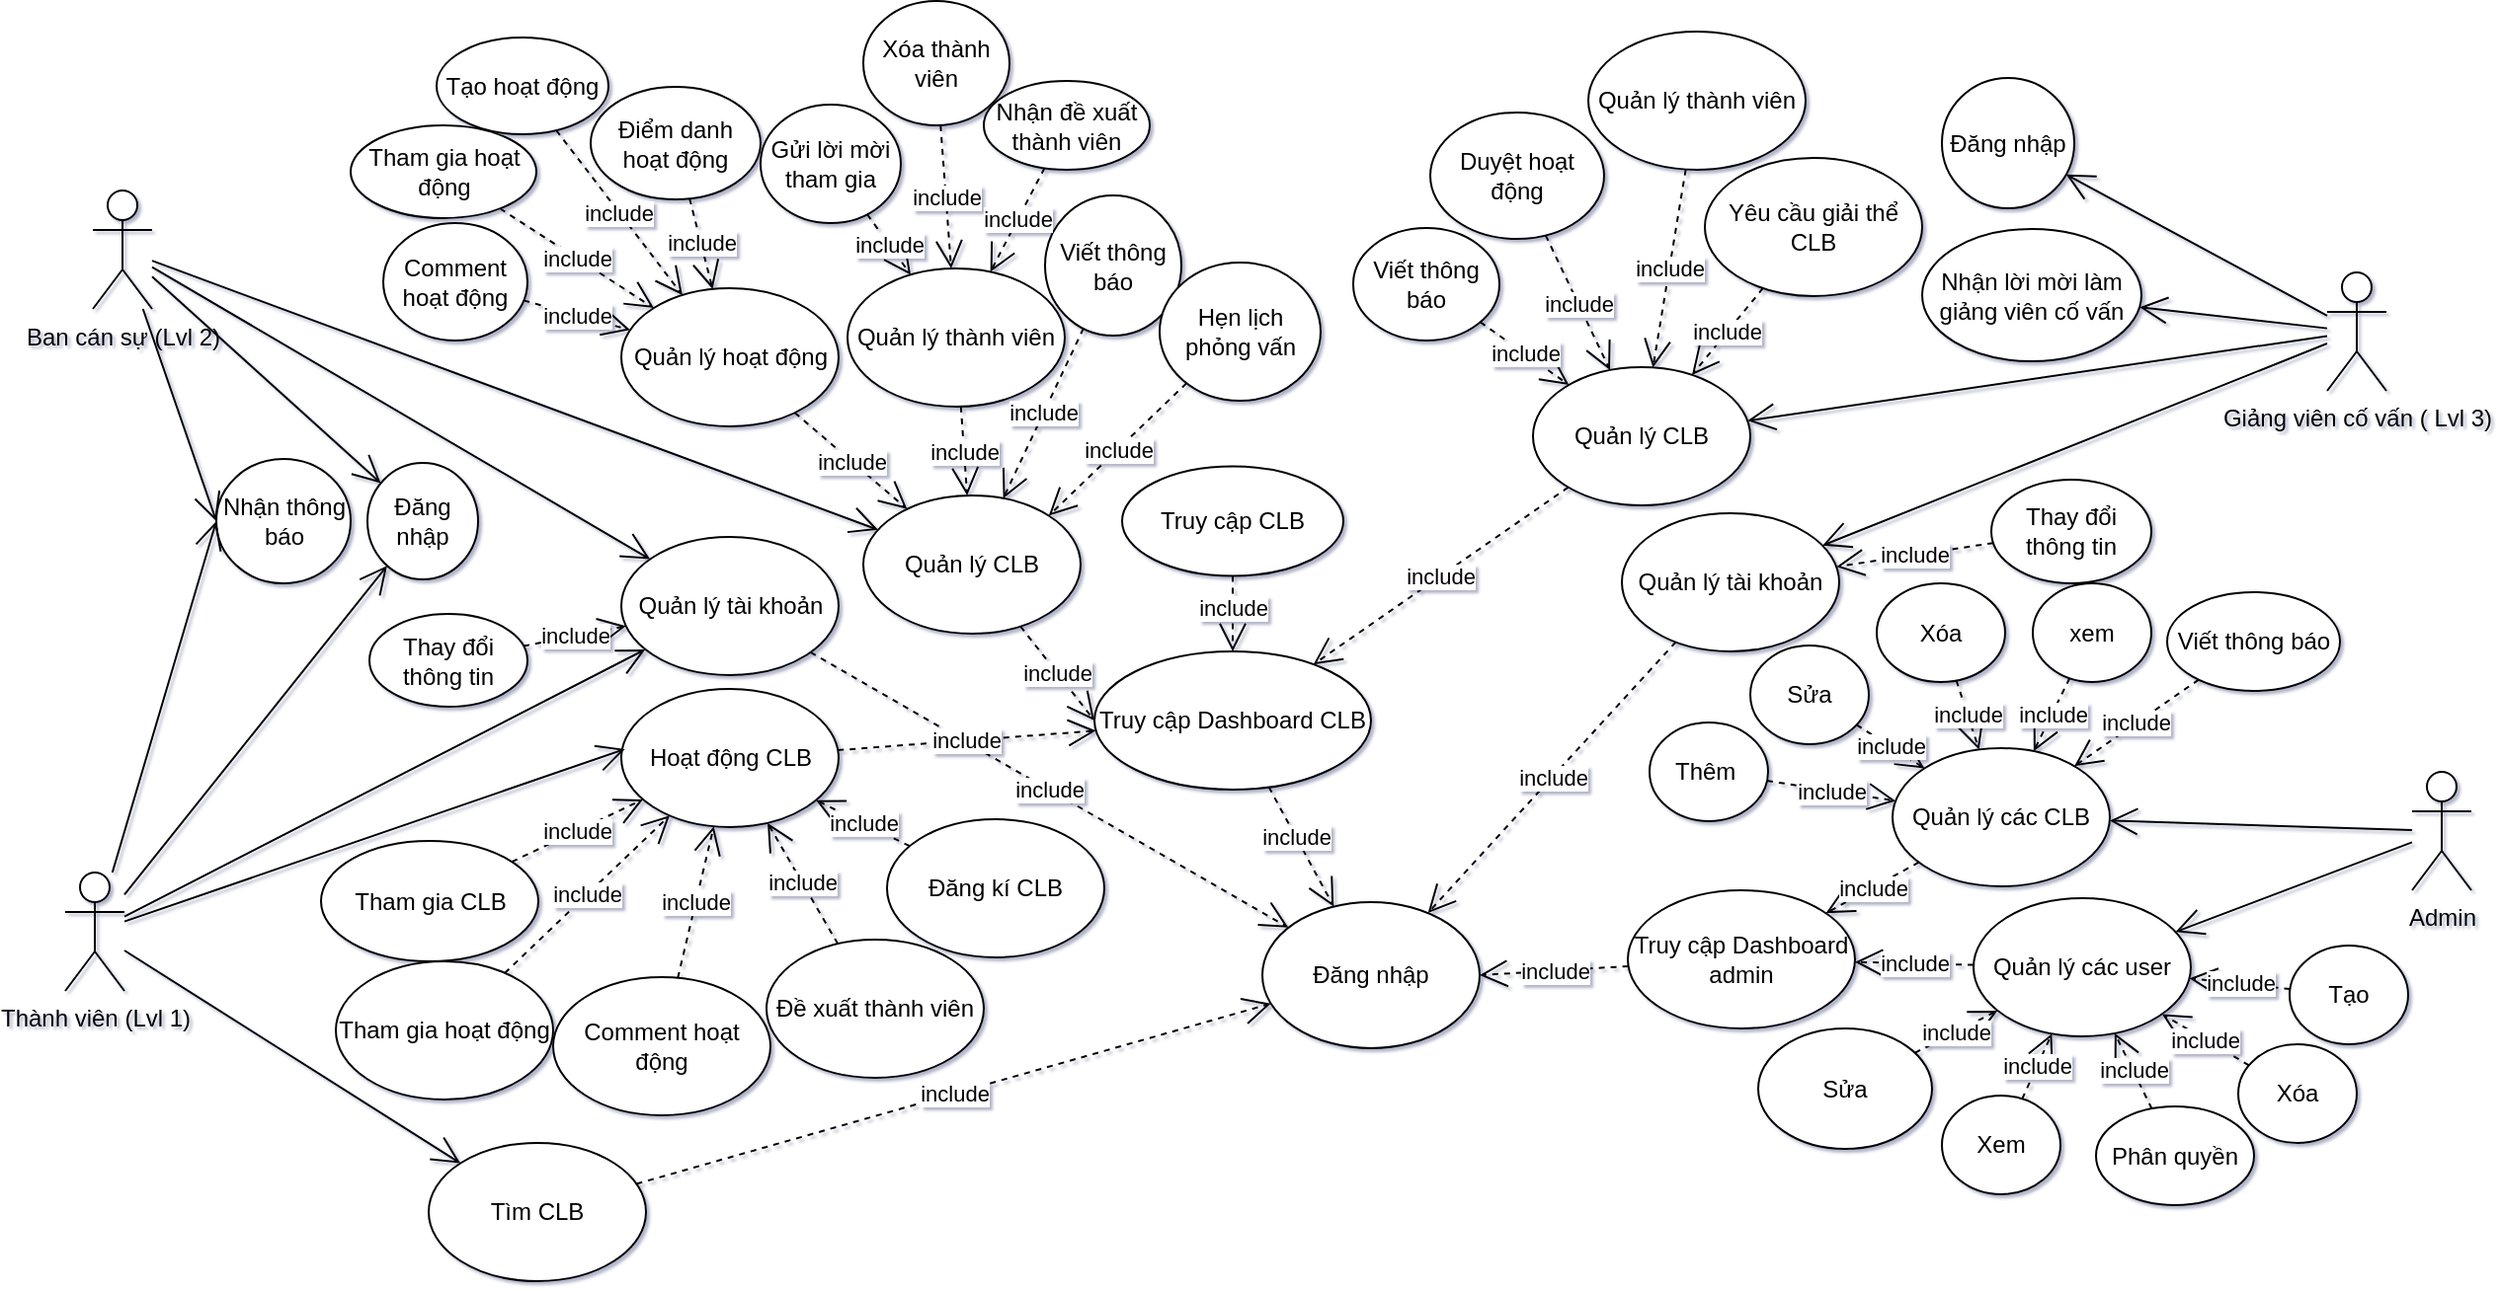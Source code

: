 <mxfile version="24.0.7" type="github">
  <diagram name="Trang-1" id="RL06Z-CkQ_VNJCv6R80n">
    <mxGraphModel dx="1664" dy="755" grid="0" gridSize="10" guides="1" tooltips="1" connect="1" arrows="1" fold="1" page="0" pageScale="1" pageWidth="827" pageHeight="1169" math="0" shadow="1">
      <root>
        <mxCell id="0" />
        <mxCell id="1" parent="0" />
        <mxCell id="jrErk-Fa7ahGrEmsjVKU-372" value="Thành viên (Lvl 1)" style="shape=umlActor;verticalLabelPosition=bottom;verticalAlign=top;html=1;outlineConnect=0;" parent="1" vertex="1">
          <mxGeometry x="147" y="718" width="30" height="60" as="geometry" />
        </mxCell>
        <mxCell id="jrErk-Fa7ahGrEmsjVKU-373" value="Ban cán sự (Lvl 2)" style="shape=umlActor;verticalLabelPosition=bottom;verticalAlign=top;html=1;outlineConnect=0;" parent="1" vertex="1">
          <mxGeometry x="161" y="372.5" width="30" height="60" as="geometry" />
        </mxCell>
        <mxCell id="jrErk-Fa7ahGrEmsjVKU-374" value="Giảng viên cố vấn ( Lvl 3)" style="shape=umlActor;verticalLabelPosition=bottom;verticalAlign=top;html=1;outlineConnect=0;" parent="1" vertex="1">
          <mxGeometry x="1292" y="414" width="30" height="60" as="geometry" />
        </mxCell>
        <mxCell id="jrErk-Fa7ahGrEmsjVKU-375" value="Admin" style="shape=umlActor;verticalLabelPosition=bottom;verticalAlign=top;html=1;outlineConnect=0;" parent="1" vertex="1">
          <mxGeometry x="1335" y="667" width="30" height="60" as="geometry" />
        </mxCell>
        <mxCell id="jrErk-Fa7ahGrEmsjVKU-376" value="Quản lý tài khoản" style="ellipse;whiteSpace=wrap;html=1;" parent="1" vertex="1">
          <mxGeometry x="428.5" y="548" width="110" height="70" as="geometry" />
        </mxCell>
        <mxCell id="jrErk-Fa7ahGrEmsjVKU-377" value="Tham gia hoạt động" style="ellipse;whiteSpace=wrap;html=1;" parent="1" vertex="1">
          <mxGeometry x="284" y="763" width="110" height="70" as="geometry" />
        </mxCell>
        <mxCell id="jrErk-Fa7ahGrEmsjVKU-378" value="Tham gia CLB" style="ellipse;whiteSpace=wrap;html=1;" parent="1" vertex="1">
          <mxGeometry x="276.5" y="702" width="110" height="61" as="geometry" />
        </mxCell>
        <mxCell id="jrErk-Fa7ahGrEmsjVKU-379" value="Đăng kí CLB" style="ellipse;whiteSpace=wrap;html=1;" parent="1" vertex="1">
          <mxGeometry x="563" y="691" width="110" height="70" as="geometry" />
        </mxCell>
        <mxCell id="jrErk-Fa7ahGrEmsjVKU-380" value="Đăng nhập" style="ellipse;whiteSpace=wrap;html=1;" parent="1" vertex="1">
          <mxGeometry x="753" y="733" width="110" height="74" as="geometry" />
        </mxCell>
        <mxCell id="jrErk-Fa7ahGrEmsjVKU-381" value="Quản lý các CLB" style="ellipse;whiteSpace=wrap;html=1;" parent="1" vertex="1">
          <mxGeometry x="1072" y="655" width="110" height="70" as="geometry" />
        </mxCell>
        <mxCell id="jrErk-Fa7ahGrEmsjVKU-382" value="Thêm&amp;nbsp;" style="ellipse;whiteSpace=wrap;html=1;" parent="1" vertex="1">
          <mxGeometry x="949" y="642" width="60" height="50" as="geometry" />
        </mxCell>
        <mxCell id="jrErk-Fa7ahGrEmsjVKU-383" value="Sửa" style="ellipse;whiteSpace=wrap;html=1;" parent="1" vertex="1">
          <mxGeometry x="1000" y="603" width="60" height="50" as="geometry" />
        </mxCell>
        <mxCell id="jrErk-Fa7ahGrEmsjVKU-384" value="Xóa" style="ellipse;whiteSpace=wrap;html=1;" parent="1" vertex="1">
          <mxGeometry x="1064" y="571.5" width="65" height="50" as="geometry" />
        </mxCell>
        <mxCell id="jrErk-Fa7ahGrEmsjVKU-385" value="include" style="endArrow=open;endSize=12;dashed=1;html=1;rounded=0;" parent="1" source="jrErk-Fa7ahGrEmsjVKU-383" target="jrErk-Fa7ahGrEmsjVKU-381" edge="1">
          <mxGeometry width="160" relative="1" as="geometry">
            <mxPoint x="1010" y="535" as="sourcePoint" />
            <mxPoint x="1170" y="535" as="targetPoint" />
          </mxGeometry>
        </mxCell>
        <mxCell id="jrErk-Fa7ahGrEmsjVKU-386" value="include" style="endArrow=open;endSize=12;dashed=1;html=1;rounded=0;" parent="1" source="jrErk-Fa7ahGrEmsjVKU-382" target="jrErk-Fa7ahGrEmsjVKU-381" edge="1">
          <mxGeometry width="160" relative="1" as="geometry">
            <mxPoint x="1330" y="525" as="sourcePoint" />
            <mxPoint x="1356" y="595" as="targetPoint" />
          </mxGeometry>
        </mxCell>
        <mxCell id="jrErk-Fa7ahGrEmsjVKU-387" value="include" style="endArrow=open;endSize=12;dashed=1;html=1;rounded=0;" parent="1" source="jrErk-Fa7ahGrEmsjVKU-384" target="jrErk-Fa7ahGrEmsjVKU-381" edge="1">
          <mxGeometry width="160" relative="1" as="geometry">
            <mxPoint x="1415" y="565" as="sourcePoint" />
            <mxPoint x="1400" y="625" as="targetPoint" />
          </mxGeometry>
        </mxCell>
        <mxCell id="jrErk-Fa7ahGrEmsjVKU-388" value="Quản lý các user" style="ellipse;whiteSpace=wrap;html=1;" parent="1" vertex="1">
          <mxGeometry x="1113" y="731" width="110" height="70" as="geometry" />
        </mxCell>
        <mxCell id="jrErk-Fa7ahGrEmsjVKU-389" value="Xem" style="ellipse;whiteSpace=wrap;html=1;" parent="1" vertex="1">
          <mxGeometry x="1097" y="831" width="60" height="50" as="geometry" />
        </mxCell>
        <mxCell id="jrErk-Fa7ahGrEmsjVKU-390" value="Phân quyền" style="ellipse;whiteSpace=wrap;html=1;" parent="1" vertex="1">
          <mxGeometry x="1175" y="836.5" width="80" height="50" as="geometry" />
        </mxCell>
        <mxCell id="jrErk-Fa7ahGrEmsjVKU-391" value="Sửa" style="ellipse;whiteSpace=wrap;html=1;" parent="1" vertex="1">
          <mxGeometry x="1004" y="797" width="88" height="61" as="geometry" />
        </mxCell>
        <mxCell id="jrErk-Fa7ahGrEmsjVKU-392" value="xem" style="ellipse;whiteSpace=wrap;html=1;" parent="1" vertex="1">
          <mxGeometry x="1143" y="571.5" width="60" height="50" as="geometry" />
        </mxCell>
        <mxCell id="jrErk-Fa7ahGrEmsjVKU-393" value="include" style="endArrow=open;endSize=12;dashed=1;html=1;rounded=0;" parent="1" source="jrErk-Fa7ahGrEmsjVKU-392" target="jrErk-Fa7ahGrEmsjVKU-381" edge="1">
          <mxGeometry width="160" relative="1" as="geometry">
            <mxPoint x="1183.35" y="576.75" as="sourcePoint" />
            <mxPoint x="1216.35" y="639.75" as="targetPoint" />
          </mxGeometry>
        </mxCell>
        <mxCell id="jrErk-Fa7ahGrEmsjVKU-394" value="include" style="endArrow=open;endSize=12;dashed=1;html=1;rounded=0;" parent="1" source="jrErk-Fa7ahGrEmsjVKU-391" target="jrErk-Fa7ahGrEmsjVKU-388" edge="1">
          <mxGeometry width="160" relative="1" as="geometry">
            <mxPoint x="1247.5" y="935" as="sourcePoint" />
            <mxPoint x="1357.51" y="969.99" as="targetPoint" />
          </mxGeometry>
        </mxCell>
        <mxCell id="jrErk-Fa7ahGrEmsjVKU-395" value="include" style="endArrow=open;endSize=12;dashed=1;html=1;rounded=0;" parent="1" source="jrErk-Fa7ahGrEmsjVKU-389" target="jrErk-Fa7ahGrEmsjVKU-388" edge="1">
          <mxGeometry width="160" relative="1" as="geometry">
            <mxPoint x="1357.29" y="1024.68" as="sourcePoint" />
            <mxPoint x="1402.5" y="980" as="targetPoint" />
          </mxGeometry>
        </mxCell>
        <mxCell id="jrErk-Fa7ahGrEmsjVKU-396" value="include" style="endArrow=open;endSize=12;dashed=1;html=1;rounded=0;" parent="1" source="jrErk-Fa7ahGrEmsjVKU-390" target="jrErk-Fa7ahGrEmsjVKU-388" edge="1">
          <mxGeometry width="160" relative="1" as="geometry">
            <mxPoint x="1432.5" y="1024.68" as="sourcePoint" />
            <mxPoint x="1295" y="939" as="targetPoint" />
          </mxGeometry>
        </mxCell>
        <mxCell id="jrErk-Fa7ahGrEmsjVKU-397" value="Viết thông báo" style="ellipse;whiteSpace=wrap;html=1;" parent="1" vertex="1">
          <mxGeometry x="1211" y="576" width="87.5" height="50" as="geometry" />
        </mxCell>
        <mxCell id="jrErk-Fa7ahGrEmsjVKU-398" value="include" style="endArrow=open;endSize=12;dashed=1;html=1;rounded=0;" parent="1" source="jrErk-Fa7ahGrEmsjVKU-397" target="jrErk-Fa7ahGrEmsjVKU-381" edge="1">
          <mxGeometry width="160" relative="1" as="geometry">
            <mxPoint x="1070.93" y="910.37" as="sourcePoint" />
            <mxPoint x="1019.93" y="865.37" as="targetPoint" />
          </mxGeometry>
        </mxCell>
        <mxCell id="jrErk-Fa7ahGrEmsjVKU-399" value="Quản lý tài khoản" style="ellipse;whiteSpace=wrap;html=1;" parent="1" vertex="1">
          <mxGeometry x="935" y="536" width="110" height="70" as="geometry" />
        </mxCell>
        <mxCell id="jrErk-Fa7ahGrEmsjVKU-400" value="Nhận thông báo" style="ellipse;whiteSpace=wrap;html=1;" parent="1" vertex="1">
          <mxGeometry x="223.5" y="508.5" width="68" height="63" as="geometry" />
        </mxCell>
        <mxCell id="jrErk-Fa7ahGrEmsjVKU-401" value="Viết thông báo" style="ellipse;whiteSpace=wrap;html=1;direction=south;" parent="1" vertex="1">
          <mxGeometry x="643" y="375" width="69" height="71" as="geometry" />
        </mxCell>
        <mxCell id="jrErk-Fa7ahGrEmsjVKU-402" value="Xóa" style="ellipse;whiteSpace=wrap;html=1;" parent="1" vertex="1">
          <mxGeometry x="1247" y="805" width="60" height="50" as="geometry" />
        </mxCell>
        <mxCell id="jrErk-Fa7ahGrEmsjVKU-403" value="include" style="endArrow=open;endSize=12;dashed=1;html=1;rounded=0;" parent="1" source="jrErk-Fa7ahGrEmsjVKU-402" target="jrErk-Fa7ahGrEmsjVKU-388" edge="1">
          <mxGeometry width="160" relative="1" as="geometry">
            <mxPoint x="1537.5" y="985" as="sourcePoint" />
            <mxPoint x="1447.49" y="969.99" as="targetPoint" />
          </mxGeometry>
        </mxCell>
        <mxCell id="jrErk-Fa7ahGrEmsjVKU-404" value="include" style="endArrow=open;endSize=12;dashed=1;html=1;rounded=0;" parent="1" source="jrErk-Fa7ahGrEmsjVKU-379" target="jrErk-Fa7ahGrEmsjVKU-454" edge="1">
          <mxGeometry width="160" relative="1" as="geometry">
            <mxPoint x="464.11" y="1019" as="sourcePoint" />
            <mxPoint x="574" y="869" as="targetPoint" />
          </mxGeometry>
        </mxCell>
        <mxCell id="jrErk-Fa7ahGrEmsjVKU-405" value="include" style="endArrow=open;endSize=12;dashed=1;html=1;rounded=0;" parent="1" source="jrErk-Fa7ahGrEmsjVKU-381" target="jrErk-Fa7ahGrEmsjVKU-479" edge="1">
          <mxGeometry width="160" relative="1" as="geometry">
            <mxPoint x="1153" y="510" as="sourcePoint" />
            <mxPoint x="790" y="465" as="targetPoint" />
          </mxGeometry>
        </mxCell>
        <mxCell id="jrErk-Fa7ahGrEmsjVKU-406" value="include" style="endArrow=open;endSize=12;dashed=1;html=1;rounded=0;" parent="1" source="jrErk-Fa7ahGrEmsjVKU-388" target="jrErk-Fa7ahGrEmsjVKU-479" edge="1">
          <mxGeometry width="160" relative="1" as="geometry">
            <mxPoint x="1093" y="800" as="sourcePoint" />
            <mxPoint x="840" y="880" as="targetPoint" />
          </mxGeometry>
        </mxCell>
        <mxCell id="jrErk-Fa7ahGrEmsjVKU-409" value="include" style="endArrow=open;endSize=12;dashed=1;html=1;rounded=0;" parent="1" source="jrErk-Fa7ahGrEmsjVKU-399" target="jrErk-Fa7ahGrEmsjVKU-380" edge="1">
          <mxGeometry width="160" relative="1" as="geometry">
            <mxPoint x="819.89" y="805" as="sourcePoint" />
            <mxPoint x="750" y="700" as="targetPoint" />
          </mxGeometry>
        </mxCell>
        <mxCell id="jrErk-Fa7ahGrEmsjVKU-410" value="include" style="endArrow=open;endSize=12;dashed=1;html=1;rounded=0;" parent="1" source="jrErk-Fa7ahGrEmsjVKU-376" target="jrErk-Fa7ahGrEmsjVKU-380" edge="1">
          <mxGeometry width="160" relative="1" as="geometry">
            <mxPoint x="581.11" y="489.75" as="sourcePoint" />
            <mxPoint x="640.476" y="372.081" as="targetPoint" />
          </mxGeometry>
        </mxCell>
        <mxCell id="jrErk-Fa7ahGrEmsjVKU-411" value="Đăng nhập" style="ellipse;whiteSpace=wrap;html=1;" parent="1" vertex="1">
          <mxGeometry x="300" y="510.5" width="56" height="59" as="geometry" />
        </mxCell>
        <mxCell id="jrErk-Fa7ahGrEmsjVKU-412" value="Tìm CLB" style="ellipse;whiteSpace=wrap;html=1;" parent="1" vertex="1">
          <mxGeometry x="331" y="855" width="110" height="70" as="geometry" />
        </mxCell>
        <mxCell id="jrErk-Fa7ahGrEmsjVKU-413" value="Đề xuất thành viên" style="ellipse;whiteSpace=wrap;html=1;" parent="1" vertex="1">
          <mxGeometry x="502" y="752" width="110" height="70" as="geometry" />
        </mxCell>
        <mxCell id="jrErk-Fa7ahGrEmsjVKU-414" value="Hẹn lịch phỏng vấn" style="ellipse;whiteSpace=wrap;html=1;" parent="1" vertex="1">
          <mxGeometry x="701" y="409" width="81.5" height="70" as="geometry" />
        </mxCell>
        <mxCell id="jrErk-Fa7ahGrEmsjVKU-415" value="Quản lý thành viên" style="ellipse;whiteSpace=wrap;html=1;" parent="1" vertex="1">
          <mxGeometry x="918" y="292" width="110" height="70" as="geometry" />
        </mxCell>
        <mxCell id="jrErk-Fa7ahGrEmsjVKU-417" value="Yêu cầu giải thể CLB" style="ellipse;whiteSpace=wrap;html=1;" parent="1" vertex="1">
          <mxGeometry x="977" y="356" width="110" height="70" as="geometry" />
        </mxCell>
        <mxCell id="jrErk-Fa7ahGrEmsjVKU-418" value="Thay đổi thông tin" style="ellipse;whiteSpace=wrap;html=1;" parent="1" vertex="1">
          <mxGeometry x="301" y="587" width="80" height="47" as="geometry" />
        </mxCell>
        <mxCell id="jrErk-Fa7ahGrEmsjVKU-419" value="Quản lý CLB" style="ellipse;whiteSpace=wrap;html=1;" parent="1" vertex="1">
          <mxGeometry x="890" y="462" width="110" height="70" as="geometry" />
        </mxCell>
        <mxCell id="jrErk-Fa7ahGrEmsjVKU-420" value="include" style="endArrow=open;endSize=12;dashed=1;html=1;rounded=0;" parent="1" source="jrErk-Fa7ahGrEmsjVKU-417" target="jrErk-Fa7ahGrEmsjVKU-419" edge="1">
          <mxGeometry width="160" relative="1" as="geometry">
            <mxPoint x="772.5" y="115" as="sourcePoint" />
            <mxPoint x="882.5" y="65" as="targetPoint" />
          </mxGeometry>
        </mxCell>
        <mxCell id="jrErk-Fa7ahGrEmsjVKU-421" value="Nhận lời mời làm giảng viên cố vấn" style="ellipse;whiteSpace=wrap;html=1;" parent="1" vertex="1">
          <mxGeometry x="1087" y="392" width="111" height="67" as="geometry" />
        </mxCell>
        <mxCell id="jrErk-Fa7ahGrEmsjVKU-422" value="include" style="endArrow=open;endSize=12;dashed=1;html=1;rounded=0;" parent="1" source="Hee2Yrm5XwE1Mw0rOQRy-3" target="jrErk-Fa7ahGrEmsjVKU-419" edge="1">
          <mxGeometry width="160" relative="1" as="geometry">
            <mxPoint x="880.197" y="379.269" as="sourcePoint" />
            <mxPoint x="892.5" y="-55" as="targetPoint" />
          </mxGeometry>
        </mxCell>
        <mxCell id="jrErk-Fa7ahGrEmsjVKU-423" value="include" style="endArrow=open;endSize=12;dashed=1;html=1;rounded=0;" parent="1" source="jrErk-Fa7ahGrEmsjVKU-415" target="jrErk-Fa7ahGrEmsjVKU-419" edge="1">
          <mxGeometry width="160" relative="1" as="geometry">
            <mxPoint x="762.5" y="-29.98" as="sourcePoint" />
            <mxPoint x="892.5" y="-104.98" as="targetPoint" />
          </mxGeometry>
        </mxCell>
        <mxCell id="jrErk-Fa7ahGrEmsjVKU-424" value="" style="endArrow=open;endFill=1;endSize=12;html=1;rounded=0;" parent="1" source="jrErk-Fa7ahGrEmsjVKU-372" target="jrErk-Fa7ahGrEmsjVKU-412" edge="1">
          <mxGeometry width="160" relative="1" as="geometry">
            <mxPoint x="74" y="754" as="sourcePoint" />
            <mxPoint x="304" y="754" as="targetPoint" />
          </mxGeometry>
        </mxCell>
        <mxCell id="jrErk-Fa7ahGrEmsjVKU-429" value="" style="endArrow=open;endFill=1;endSize=12;html=1;rounded=0;" parent="1" source="jrErk-Fa7ahGrEmsjVKU-372" target="jrErk-Fa7ahGrEmsjVKU-411" edge="1">
          <mxGeometry width="160" relative="1" as="geometry">
            <mxPoint x="74" y="754" as="sourcePoint" />
            <mxPoint x="241" y="981.17" as="targetPoint" />
          </mxGeometry>
        </mxCell>
        <mxCell id="jrErk-Fa7ahGrEmsjVKU-430" value="" style="endArrow=open;endFill=1;endSize=12;html=1;rounded=0;entryX=0;entryY=0.5;entryDx=0;entryDy=0;" parent="1" source="jrErk-Fa7ahGrEmsjVKU-372" target="jrErk-Fa7ahGrEmsjVKU-400" edge="1">
          <mxGeometry width="160" relative="1" as="geometry">
            <mxPoint x="180" y="350" as="sourcePoint" />
            <mxPoint x="266" y="565" as="targetPoint" />
          </mxGeometry>
        </mxCell>
        <mxCell id="jrErk-Fa7ahGrEmsjVKU-431" value="" style="endArrow=open;endFill=1;endSize=12;html=1;rounded=0;" parent="1" source="jrErk-Fa7ahGrEmsjVKU-373" target="jrErk-Fa7ahGrEmsjVKU-411" edge="1">
          <mxGeometry width="160" relative="1" as="geometry">
            <mxPoint x="190" y="820" as="sourcePoint" />
            <mxPoint x="332" y="546" as="targetPoint" />
          </mxGeometry>
        </mxCell>
        <mxCell id="jrErk-Fa7ahGrEmsjVKU-432" value="" style="endArrow=open;endFill=1;endSize=12;html=1;rounded=0;entryX=0;entryY=0.5;entryDx=0;entryDy=0;" parent="1" source="jrErk-Fa7ahGrEmsjVKU-373" target="jrErk-Fa7ahGrEmsjVKU-400" edge="1">
          <mxGeometry width="160" relative="1" as="geometry">
            <mxPoint x="71" y="439.5" as="sourcePoint" />
            <mxPoint x="171" y="229.5" as="targetPoint" />
          </mxGeometry>
        </mxCell>
        <mxCell id="jrErk-Fa7ahGrEmsjVKU-433" value="" style="endArrow=open;endFill=1;endSize=12;html=1;rounded=0;" parent="1" source="jrErk-Fa7ahGrEmsjVKU-373" target="jrErk-Fa7ahGrEmsjVKU-376" edge="1">
          <mxGeometry width="160" relative="1" as="geometry">
            <mxPoint x="71" y="439.5" as="sourcePoint" />
            <mxPoint x="161" y="392" as="targetPoint" />
          </mxGeometry>
        </mxCell>
        <mxCell id="jrErk-Fa7ahGrEmsjVKU-434" value="" style="endArrow=open;endFill=1;endSize=12;html=1;rounded=0;" parent="1" source="jrErk-Fa7ahGrEmsjVKU-374" target="jrErk-Fa7ahGrEmsjVKU-419" edge="1">
          <mxGeometry width="160" relative="1" as="geometry">
            <mxPoint x="532.5" y="20" as="sourcePoint" />
            <mxPoint x="1190.0" y="135" as="targetPoint" />
          </mxGeometry>
        </mxCell>
        <mxCell id="jrErk-Fa7ahGrEmsjVKU-435" value="" style="endArrow=open;endFill=1;endSize=12;html=1;rounded=0;" parent="1" source="jrErk-Fa7ahGrEmsjVKU-374" target="jrErk-Fa7ahGrEmsjVKU-421" edge="1">
          <mxGeometry width="160" relative="1" as="geometry">
            <mxPoint x="542.5" y="15" as="sourcePoint" />
            <mxPoint x="652.5" y="125" as="targetPoint" />
          </mxGeometry>
        </mxCell>
        <mxCell id="jrErk-Fa7ahGrEmsjVKU-436" value="include" style="endArrow=open;endSize=12;dashed=1;html=1;rounded=0;" parent="1" source="jrErk-Fa7ahGrEmsjVKU-378" target="jrErk-Fa7ahGrEmsjVKU-454" edge="1">
          <mxGeometry width="160" relative="1" as="geometry">
            <mxPoint x="424" y="734" as="sourcePoint" />
            <mxPoint x="592" y="1071" as="targetPoint" />
          </mxGeometry>
        </mxCell>
        <mxCell id="jrErk-Fa7ahGrEmsjVKU-437" value="Quản lý CLB" style="ellipse;whiteSpace=wrap;html=1;" parent="1" vertex="1">
          <mxGeometry x="551" y="527" width="110" height="70" as="geometry" />
        </mxCell>
        <mxCell id="jrErk-Fa7ahGrEmsjVKU-438" value="Xóa thành viên" style="ellipse;whiteSpace=wrap;html=1;" parent="1" vertex="1">
          <mxGeometry x="551" y="276.5" width="74" height="63" as="geometry" />
        </mxCell>
        <mxCell id="jrErk-Fa7ahGrEmsjVKU-439" value="include" style="endArrow=open;endSize=12;dashed=1;html=1;rounded=0;entryX=0;entryY=0.5;entryDx=0;entryDy=0;" parent="1" source="jrErk-Fa7ahGrEmsjVKU-437" target="jrErk-Fa7ahGrEmsjVKU-472" edge="1">
          <mxGeometry width="160" relative="1" as="geometry">
            <mxPoint x="443.5" y="349.5" as="sourcePoint" />
            <mxPoint x="591" y="293" as="targetPoint" />
          </mxGeometry>
        </mxCell>
        <mxCell id="jrErk-Fa7ahGrEmsjVKU-440" value="include" style="endArrow=open;endSize=12;dashed=1;html=1;rounded=0;" parent="1" source="jrErk-Fa7ahGrEmsjVKU-438" target="jrErk-Fa7ahGrEmsjVKU-453" edge="1">
          <mxGeometry width="160" relative="1" as="geometry">
            <mxPoint x="-81.52" y="580.86" as="sourcePoint" />
            <mxPoint x="246.45" y="706.11" as="targetPoint" />
          </mxGeometry>
        </mxCell>
        <mxCell id="jrErk-Fa7ahGrEmsjVKU-441" value="include" style="endArrow=open;endSize=12;dashed=1;html=1;rounded=0;" parent="1" source="jrErk-Fa7ahGrEmsjVKU-453" target="jrErk-Fa7ahGrEmsjVKU-437" edge="1">
          <mxGeometry x="0.008" width="160" relative="1" as="geometry">
            <mxPoint x="289.35" y="658.3" as="sourcePoint" />
            <mxPoint x="231" y="639.01" as="targetPoint" />
            <mxPoint as="offset" />
          </mxGeometry>
        </mxCell>
        <mxCell id="jrErk-Fa7ahGrEmsjVKU-442" value="include" style="endArrow=open;endSize=12;dashed=1;html=1;rounded=0;entryX=1;entryY=0;entryDx=0;entryDy=0;" parent="1" source="jrErk-Fa7ahGrEmsjVKU-414" target="jrErk-Fa7ahGrEmsjVKU-437" edge="1">
          <mxGeometry width="160" relative="1" as="geometry">
            <mxPoint x="299.89" y="719.25" as="sourcePoint" />
            <mxPoint x="330" y="649.5" as="targetPoint" />
          </mxGeometry>
        </mxCell>
        <mxCell id="jrErk-Fa7ahGrEmsjVKU-443" value="include" style="endArrow=open;endSize=12;dashed=1;html=1;rounded=0;" parent="1" source="jrErk-Fa7ahGrEmsjVKU-401" target="jrErk-Fa7ahGrEmsjVKU-437" edge="1">
          <mxGeometry width="160" relative="1" as="geometry">
            <mxPoint x="248.37" y="718.1" as="sourcePoint" />
            <mxPoint x="261.37" y="674.1" as="targetPoint" />
          </mxGeometry>
        </mxCell>
        <mxCell id="jrErk-Fa7ahGrEmsjVKU-444" value="include" style="endArrow=open;endSize=12;dashed=1;html=1;rounded=0;" parent="1" source="jrErk-Fa7ahGrEmsjVKU-450" target="jrErk-Fa7ahGrEmsjVKU-453" edge="1">
          <mxGeometry width="160" relative="1" as="geometry">
            <mxPoint x="-19.0" y="759.5" as="sourcePoint" />
            <mxPoint x="231.49" y="706.88" as="targetPoint" />
          </mxGeometry>
        </mxCell>
        <mxCell id="jrErk-Fa7ahGrEmsjVKU-445" value="" style="endArrow=open;endFill=1;endSize=12;html=1;rounded=0;" parent="1" source="jrErk-Fa7ahGrEmsjVKU-373" target="jrErk-Fa7ahGrEmsjVKU-437" edge="1">
          <mxGeometry width="160" relative="1" as="geometry">
            <mxPoint x="71" y="439.5" as="sourcePoint" />
            <mxPoint x="191" y="339.5" as="targetPoint" />
          </mxGeometry>
        </mxCell>
        <mxCell id="jrErk-Fa7ahGrEmsjVKU-446" value="include" style="endArrow=open;endSize=12;dashed=1;html=1;rounded=0;" parent="1" source="jrErk-Fa7ahGrEmsjVKU-418" target="jrErk-Fa7ahGrEmsjVKU-376" edge="1">
          <mxGeometry width="160" relative="1" as="geometry">
            <mxPoint x="290.98" y="351.96" as="sourcePoint" />
            <mxPoint x="574.98" y="259.96" as="targetPoint" />
          </mxGeometry>
        </mxCell>
        <mxCell id="jrErk-Fa7ahGrEmsjVKU-447" value="Tạo hoạt động" style="ellipse;whiteSpace=wrap;html=1;" parent="1" vertex="1">
          <mxGeometry x="335" y="295" width="87" height="49" as="geometry" />
        </mxCell>
        <mxCell id="jrErk-Fa7ahGrEmsjVKU-448" value="include" style="endArrow=open;endSize=12;dashed=1;html=1;rounded=0;" parent="1" source="jrErk-Fa7ahGrEmsjVKU-457" target="jrErk-Fa7ahGrEmsjVKU-437" edge="1">
          <mxGeometry width="160" relative="1" as="geometry">
            <mxPoint x="361" y="584.5" as="sourcePoint" />
            <mxPoint x="262.5" y="657.5" as="targetPoint" />
          </mxGeometry>
        </mxCell>
        <mxCell id="jrErk-Fa7ahGrEmsjVKU-449" value="" style="endArrow=open;endFill=1;endSize=12;html=1;rounded=0;" parent="1" source="jrErk-Fa7ahGrEmsjVKU-372" target="jrErk-Fa7ahGrEmsjVKU-376" edge="1">
          <mxGeometry width="160" relative="1" as="geometry">
            <mxPoint x="180" y="350" as="sourcePoint" />
            <mxPoint x="310" y="630" as="targetPoint" />
          </mxGeometry>
        </mxCell>
        <mxCell id="jrErk-Fa7ahGrEmsjVKU-450" value="Nhận đề xuất thành viên" style="ellipse;whiteSpace=wrap;html=1;" parent="1" vertex="1">
          <mxGeometry x="612" y="317" width="84" height="45" as="geometry" />
        </mxCell>
        <mxCell id="jrErk-Fa7ahGrEmsjVKU-451" value="Gửi lời mời tham gia" style="ellipse;whiteSpace=wrap;html=1;" parent="1" vertex="1">
          <mxGeometry x="499" y="329" width="71" height="60" as="geometry" />
        </mxCell>
        <mxCell id="jrErk-Fa7ahGrEmsjVKU-452" value="include" style="endArrow=open;endSize=12;dashed=1;html=1;rounded=0;" parent="1" source="jrErk-Fa7ahGrEmsjVKU-451" target="jrErk-Fa7ahGrEmsjVKU-453" edge="1">
          <mxGeometry width="160" relative="1" as="geometry">
            <mxPoint x="87.52" y="715.81" as="sourcePoint" />
            <mxPoint x="231" y="704.5" as="targetPoint" />
          </mxGeometry>
        </mxCell>
        <mxCell id="jrErk-Fa7ahGrEmsjVKU-453" value="Quản lý thành viên" style="ellipse;whiteSpace=wrap;html=1;" parent="1" vertex="1">
          <mxGeometry x="543" y="412" width="110" height="70" as="geometry" />
        </mxCell>
        <mxCell id="jrErk-Fa7ahGrEmsjVKU-454" value="Hoạt động CLB" style="ellipse;whiteSpace=wrap;html=1;" parent="1" vertex="1">
          <mxGeometry x="428.5" y="625" width="110" height="70" as="geometry" />
        </mxCell>
        <mxCell id="jrErk-Fa7ahGrEmsjVKU-455" value="include" style="endArrow=open;endSize=12;dashed=1;html=1;rounded=0;" parent="1" source="jrErk-Fa7ahGrEmsjVKU-377" target="jrErk-Fa7ahGrEmsjVKU-454" edge="1">
          <mxGeometry width="160" relative="1" as="geometry">
            <mxPoint x="373.5" y="833.99" as="sourcePoint" />
            <mxPoint x="436.5" y="863.99" as="targetPoint" />
          </mxGeometry>
        </mxCell>
        <mxCell id="jrErk-Fa7ahGrEmsjVKU-456" value="include" style="endArrow=open;endSize=12;dashed=1;html=1;rounded=0;" parent="1" source="jrErk-Fa7ahGrEmsjVKU-413" target="jrErk-Fa7ahGrEmsjVKU-454" edge="1">
          <mxGeometry width="160" relative="1" as="geometry">
            <mxPoint x="410.13" y="616.44" as="sourcePoint" />
            <mxPoint x="494.13" y="724.44" as="targetPoint" />
          </mxGeometry>
        </mxCell>
        <mxCell id="jrErk-Fa7ahGrEmsjVKU-457" value="Quản lý hoạt động" style="ellipse;whiteSpace=wrap;html=1;" parent="1" vertex="1">
          <mxGeometry x="428.5" y="422" width="110" height="70" as="geometry" />
        </mxCell>
        <mxCell id="jrErk-Fa7ahGrEmsjVKU-458" value="include" style="endArrow=open;endSize=12;dashed=1;html=1;rounded=0;" parent="1" source="jrErk-Fa7ahGrEmsjVKU-447" target="jrErk-Fa7ahGrEmsjVKU-457" edge="1">
          <mxGeometry width="160" relative="1" as="geometry">
            <mxPoint x="174.49" y="654.5" as="sourcePoint" />
            <mxPoint x="304.49" y="641.5" as="targetPoint" />
          </mxGeometry>
        </mxCell>
        <mxCell id="jrErk-Fa7ahGrEmsjVKU-459" value="Tham gia hoạt động" style="ellipse;whiteSpace=wrap;html=1;" parent="1" vertex="1">
          <mxGeometry x="291.5" y="339.5" width="94" height="47" as="geometry" />
        </mxCell>
        <mxCell id="jrErk-Fa7ahGrEmsjVKU-460" value="include" style="endArrow=open;endSize=12;dashed=1;html=1;rounded=0;" parent="1" source="jrErk-Fa7ahGrEmsjVKU-459" target="jrErk-Fa7ahGrEmsjVKU-457" edge="1">
          <mxGeometry width="160" relative="1" as="geometry">
            <mxPoint x="221" y="609.5" as="sourcePoint" />
            <mxPoint x="281" y="609.5" as="targetPoint" />
          </mxGeometry>
        </mxCell>
        <mxCell id="jrErk-Fa7ahGrEmsjVKU-461" value="include" style="endArrow=open;endSize=12;dashed=1;html=1;rounded=0;" parent="1" source="jrErk-Fa7ahGrEmsjVKU-419" target="jrErk-Fa7ahGrEmsjVKU-472" edge="1">
          <mxGeometry width="160" relative="1" as="geometry">
            <mxPoint x="1108" y="570" as="sourcePoint" />
            <mxPoint x="810" y="570" as="targetPoint" />
          </mxGeometry>
        </mxCell>
        <mxCell id="jrErk-Fa7ahGrEmsjVKU-462" value="Đăng nhập" style="ellipse;whiteSpace=wrap;html=1;" parent="1" vertex="1">
          <mxGeometry x="1097" y="315.5" width="67" height="66" as="geometry" />
        </mxCell>
        <mxCell id="jrErk-Fa7ahGrEmsjVKU-463" value="" style="endArrow=open;endFill=1;endSize=12;html=1;rounded=0;" parent="1" source="jrErk-Fa7ahGrEmsjVKU-374" target="jrErk-Fa7ahGrEmsjVKU-462" edge="1">
          <mxGeometry width="160" relative="1" as="geometry">
            <mxPoint x="1370" y="270" as="sourcePoint" />
            <mxPoint x="1175" y="170" as="targetPoint" />
          </mxGeometry>
        </mxCell>
        <mxCell id="jrErk-Fa7ahGrEmsjVKU-464" value="Viết thông báo" style="ellipse;whiteSpace=wrap;html=1;" parent="1" vertex="1">
          <mxGeometry x="799" y="391.5" width="74" height="57" as="geometry" />
        </mxCell>
        <mxCell id="jrErk-Fa7ahGrEmsjVKU-465" value="include" style="endArrow=open;endSize=12;dashed=1;html=1;rounded=0;" parent="1" source="jrErk-Fa7ahGrEmsjVKU-464" target="jrErk-Fa7ahGrEmsjVKU-419" edge="1">
          <mxGeometry width="160" relative="1" as="geometry">
            <mxPoint x="960.18" y="345.18" as="sourcePoint" />
            <mxPoint x="1035.18" y="349.18" as="targetPoint" />
          </mxGeometry>
        </mxCell>
        <mxCell id="jrErk-Fa7ahGrEmsjVKU-466" value="" style="endArrow=open;endFill=1;endSize=12;html=1;rounded=0;" parent="1" source="jrErk-Fa7ahGrEmsjVKU-375" target="jrErk-Fa7ahGrEmsjVKU-381" edge="1">
          <mxGeometry width="160" relative="1" as="geometry">
            <mxPoint x="1277.6" y="670.43" as="sourcePoint" />
            <mxPoint x="1082.6" y="677.43" as="targetPoint" />
          </mxGeometry>
        </mxCell>
        <mxCell id="jrErk-Fa7ahGrEmsjVKU-467" value="include" style="endArrow=open;endSize=12;dashed=1;html=1;rounded=0;" parent="1" source="jrErk-Fa7ahGrEmsjVKU-468" target="jrErk-Fa7ahGrEmsjVKU-399" edge="1">
          <mxGeometry width="160" relative="1" as="geometry">
            <mxPoint x="1879" y="149.82" as="sourcePoint" />
            <mxPoint x="1606" y="303.82" as="targetPoint" />
          </mxGeometry>
        </mxCell>
        <mxCell id="jrErk-Fa7ahGrEmsjVKU-468" value="Thay đổi thông tin" style="ellipse;whiteSpace=wrap;html=1;" parent="1" vertex="1">
          <mxGeometry x="1122" y="519" width="81" height="52.5" as="geometry" />
        </mxCell>
        <mxCell id="jrErk-Fa7ahGrEmsjVKU-469" value="" style="endArrow=open;endFill=1;endSize=12;html=1;rounded=0;" parent="1" source="jrErk-Fa7ahGrEmsjVKU-374" target="jrErk-Fa7ahGrEmsjVKU-399" edge="1">
          <mxGeometry width="160" relative="1" as="geometry">
            <mxPoint x="1342.55" y="373.07" as="sourcePoint" />
            <mxPoint x="1147.55" y="380.07" as="targetPoint" />
          </mxGeometry>
        </mxCell>
        <mxCell id="jrErk-Fa7ahGrEmsjVKU-471" value="" style="endArrow=open;endFill=1;endSize=12;html=1;rounded=0;" parent="1" source="jrErk-Fa7ahGrEmsjVKU-375" target="jrErk-Fa7ahGrEmsjVKU-388" edge="1">
          <mxGeometry width="160" relative="1" as="geometry">
            <mxPoint x="1304.65" y="801.07" as="sourcePoint" />
            <mxPoint x="1227.65" y="640.07" as="targetPoint" />
          </mxGeometry>
        </mxCell>
        <mxCell id="jrErk-Fa7ahGrEmsjVKU-472" value="Truy cập Dashboard CLB" style="ellipse;whiteSpace=wrap;html=1;" parent="1" vertex="1">
          <mxGeometry x="668" y="606" width="140" height="70" as="geometry" />
        </mxCell>
        <mxCell id="jrErk-Fa7ahGrEmsjVKU-473" value="Truy cập CLB" style="ellipse;whiteSpace=wrap;html=1;" parent="1" vertex="1">
          <mxGeometry x="682" y="512.25" width="112" height="55.5" as="geometry" />
        </mxCell>
        <mxCell id="jrErk-Fa7ahGrEmsjVKU-474" value="include" style="endArrow=open;endSize=12;dashed=1;html=1;rounded=0;" parent="1" source="jrErk-Fa7ahGrEmsjVKU-472" target="jrErk-Fa7ahGrEmsjVKU-380" edge="1">
          <mxGeometry x="-0.15" width="160" relative="1" as="geometry">
            <mxPoint x="673.34" y="430.42" as="sourcePoint" />
            <mxPoint x="770.34" y="606.42" as="targetPoint" />
            <mxPoint as="offset" />
          </mxGeometry>
        </mxCell>
        <mxCell id="jrErk-Fa7ahGrEmsjVKU-475" value="include" style="endArrow=open;endSize=12;dashed=1;html=1;rounded=0;" parent="1" source="jrErk-Fa7ahGrEmsjVKU-473" target="jrErk-Fa7ahGrEmsjVKU-472" edge="1">
          <mxGeometry x="-0.15" width="160" relative="1" as="geometry">
            <mxPoint x="793.81" y="375.1" as="sourcePoint" />
            <mxPoint x="822.81" y="563.1" as="targetPoint" />
            <mxPoint as="offset" />
          </mxGeometry>
        </mxCell>
        <mxCell id="jrErk-Fa7ahGrEmsjVKU-476" value="include" style="endArrow=open;endSize=12;dashed=1;html=1;rounded=0;" parent="1" source="jrErk-Fa7ahGrEmsjVKU-454" target="jrErk-Fa7ahGrEmsjVKU-472" edge="1">
          <mxGeometry width="160" relative="1" as="geometry">
            <mxPoint x="599.72" y="419.56" as="sourcePoint" />
            <mxPoint x="509.72" y="467.56" as="targetPoint" />
          </mxGeometry>
        </mxCell>
        <mxCell id="jrErk-Fa7ahGrEmsjVKU-477" value="Tạo" style="ellipse;whiteSpace=wrap;html=1;" parent="1" vertex="1">
          <mxGeometry x="1273" y="755" width="60" height="50" as="geometry" />
        </mxCell>
        <mxCell id="jrErk-Fa7ahGrEmsjVKU-478" value="include" style="endArrow=open;endSize=12;dashed=1;html=1;rounded=0;" parent="1" source="jrErk-Fa7ahGrEmsjVKU-477" target="jrErk-Fa7ahGrEmsjVKU-388" edge="1">
          <mxGeometry width="160" relative="1" as="geometry">
            <mxPoint x="1627.74" y="927.26" as="sourcePoint" />
            <mxPoint x="1410.24" y="898.26" as="targetPoint" />
          </mxGeometry>
        </mxCell>
        <mxCell id="jrErk-Fa7ahGrEmsjVKU-479" value="Truy cập Dashboard admin" style="ellipse;whiteSpace=wrap;html=1;" parent="1" vertex="1">
          <mxGeometry x="938" y="727" width="115" height="70" as="geometry" />
        </mxCell>
        <mxCell id="jrErk-Fa7ahGrEmsjVKU-480" value="include" style="endArrow=open;endSize=12;dashed=1;html=1;rounded=0;entryX=1;entryY=0.5;entryDx=0;entryDy=0;" parent="1" source="jrErk-Fa7ahGrEmsjVKU-479" target="jrErk-Fa7ahGrEmsjVKU-380" edge="1">
          <mxGeometry width="160" relative="1" as="geometry">
            <mxPoint x="1105.85" y="1013.51" as="sourcePoint" />
            <mxPoint x="884.85" y="938.51" as="targetPoint" />
          </mxGeometry>
        </mxCell>
        <mxCell id="jrErk-Fa7ahGrEmsjVKU-481" value="Điểm danh hoạt động" style="ellipse;whiteSpace=wrap;html=1;" parent="1" vertex="1">
          <mxGeometry x="413" y="320" width="86" height="57" as="geometry" />
        </mxCell>
        <mxCell id="jrErk-Fa7ahGrEmsjVKU-482" value="include" style="endArrow=open;endSize=12;dashed=1;html=1;rounded=0;" parent="1" source="jrErk-Fa7ahGrEmsjVKU-481" target="jrErk-Fa7ahGrEmsjVKU-457" edge="1">
          <mxGeometry width="160" relative="1" as="geometry">
            <mxPoint x="201" y="549.5" as="sourcePoint" />
            <mxPoint x="291" y="549.5" as="targetPoint" />
          </mxGeometry>
        </mxCell>
        <mxCell id="jrErk-Fa7ahGrEmsjVKU-483" value="Comment hoạt động" style="ellipse;whiteSpace=wrap;html=1;" parent="1" vertex="1">
          <mxGeometry x="308" y="389" width="73" height="59.5" as="geometry" />
        </mxCell>
        <mxCell id="jrErk-Fa7ahGrEmsjVKU-484" value="include" style="endArrow=open;endSize=12;dashed=1;html=1;rounded=0;" parent="1" source="jrErk-Fa7ahGrEmsjVKU-483" target="jrErk-Fa7ahGrEmsjVKU-457" edge="1">
          <mxGeometry width="160" relative="1" as="geometry">
            <mxPoint x="411.1" y="649.01" as="sourcePoint" />
            <mxPoint x="448.1" y="616.01" as="targetPoint" />
          </mxGeometry>
        </mxCell>
        <mxCell id="jrErk-Fa7ahGrEmsjVKU-485" value="Comment hoạt động" style="ellipse;whiteSpace=wrap;html=1;" parent="1" vertex="1">
          <mxGeometry x="394" y="771" width="110" height="70" as="geometry" />
        </mxCell>
        <mxCell id="jrErk-Fa7ahGrEmsjVKU-487" value="include" style="endArrow=open;endSize=12;dashed=1;html=1;rounded=0;" parent="1" source="jrErk-Fa7ahGrEmsjVKU-485" target="jrErk-Fa7ahGrEmsjVKU-454" edge="1">
          <mxGeometry width="160" relative="1" as="geometry">
            <mxPoint x="393.54" y="824" as="sourcePoint" />
            <mxPoint x="462.54" y="846" as="targetPoint" />
          </mxGeometry>
        </mxCell>
        <mxCell id="jrErk-Fa7ahGrEmsjVKU-489" value="" style="endArrow=open;endFill=1;endSize=12;html=1;rounded=0;entryX=0.017;entryY=0.435;entryDx=0;entryDy=0;entryPerimeter=0;" parent="1" source="jrErk-Fa7ahGrEmsjVKU-372" target="jrErk-Fa7ahGrEmsjVKU-454" edge="1">
          <mxGeometry width="160" relative="1" as="geometry">
            <mxPoint x="78.62" y="743.61" as="sourcePoint" />
            <mxPoint x="253.62" y="888.61" as="targetPoint" />
          </mxGeometry>
        </mxCell>
        <mxCell id="Hee2Yrm5XwE1Mw0rOQRy-1" value="include" style="endArrow=open;endSize=12;dashed=1;html=1;rounded=0;" parent="1" source="jrErk-Fa7ahGrEmsjVKU-412" target="jrErk-Fa7ahGrEmsjVKU-380" edge="1">
          <mxGeometry width="160" relative="1" as="geometry">
            <mxPoint x="555.7" y="523.94" as="sourcePoint" />
            <mxPoint x="661.7" y="636.94" as="targetPoint" />
          </mxGeometry>
        </mxCell>
        <mxCell id="Hee2Yrm5XwE1Mw0rOQRy-3" value="Duyệt hoạt động" style="ellipse;whiteSpace=wrap;html=1;" parent="1" vertex="1">
          <mxGeometry x="838" y="333" width="88" height="64" as="geometry" />
        </mxCell>
      </root>
    </mxGraphModel>
  </diagram>
</mxfile>
